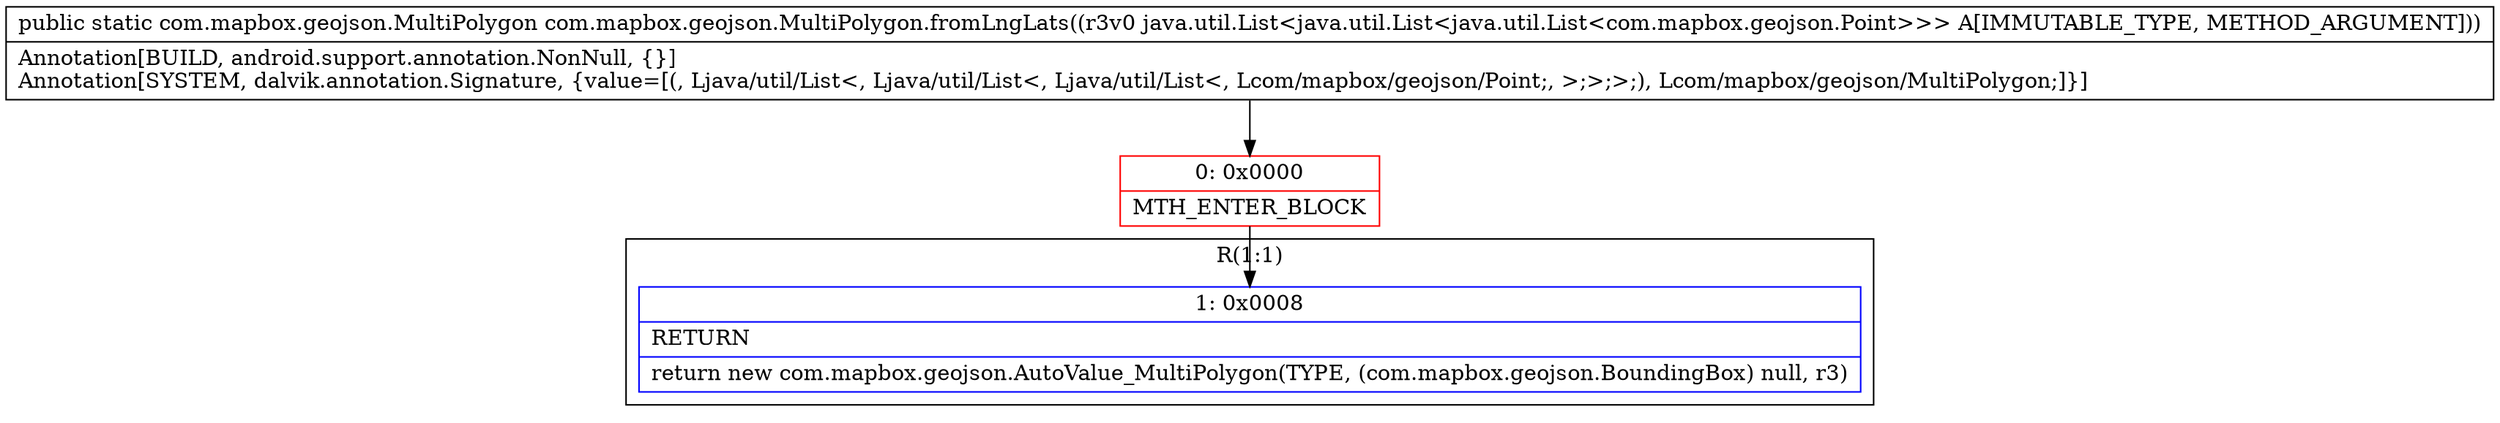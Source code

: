 digraph "CFG forcom.mapbox.geojson.MultiPolygon.fromLngLats(Ljava\/util\/List;)Lcom\/mapbox\/geojson\/MultiPolygon;" {
subgraph cluster_Region_65680233 {
label = "R(1:1)";
node [shape=record,color=blue];
Node_1 [shape=record,label="{1\:\ 0x0008|RETURN\l|return new com.mapbox.geojson.AutoValue_MultiPolygon(TYPE, (com.mapbox.geojson.BoundingBox) null, r3)\l}"];
}
Node_0 [shape=record,color=red,label="{0\:\ 0x0000|MTH_ENTER_BLOCK\l}"];
MethodNode[shape=record,label="{public static com.mapbox.geojson.MultiPolygon com.mapbox.geojson.MultiPolygon.fromLngLats((r3v0 java.util.List\<java.util.List\<java.util.List\<com.mapbox.geojson.Point\>\>\> A[IMMUTABLE_TYPE, METHOD_ARGUMENT]))  | Annotation[BUILD, android.support.annotation.NonNull, \{\}]\lAnnotation[SYSTEM, dalvik.annotation.Signature, \{value=[(, Ljava\/util\/List\<, Ljava\/util\/List\<, Ljava\/util\/List\<, Lcom\/mapbox\/geojson\/Point;, \>;\>;\>;), Lcom\/mapbox\/geojson\/MultiPolygon;]\}]\l}"];
MethodNode -> Node_0;
Node_0 -> Node_1;
}

